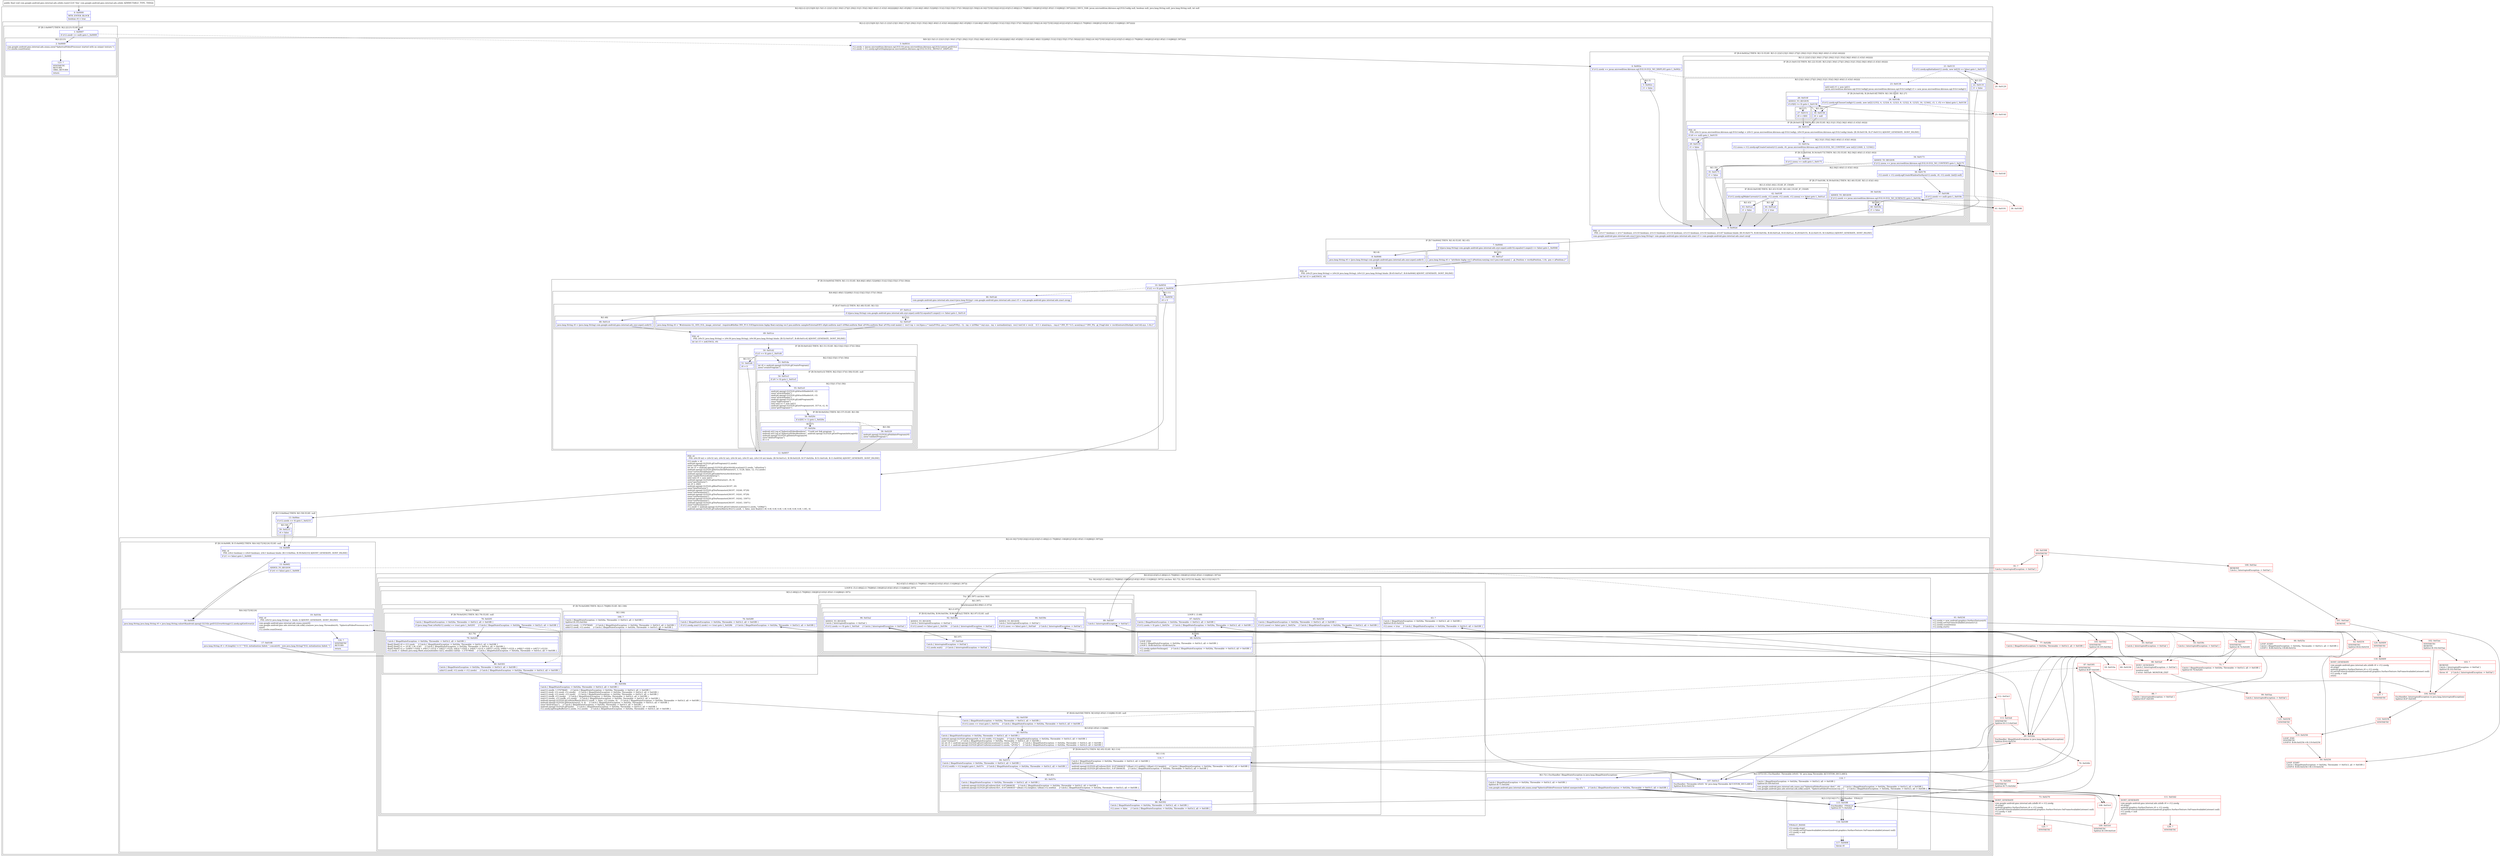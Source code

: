 digraph "CFG forcom.google.android.gms.internal.ads.zzbde.run()V" {
subgraph cluster_Region_1742424933 {
label = "R(2:0|(2:(2:2|123)|(9:3|(1:5)(1:(1:22)(3:23|(1:30)(1:27)|(1:29)(2:31|(1:35)(2:36|(1:40)(1:(1:43)(1:44))))))|6|(1:8)(1:45)|9|(1:11)(4:46|(1:48)(1:52)|49|(1:51)(2:53|(2:55|(1:57)(1:58))))|12|(1:59)|(2:(4:16|17|19|124)|(2:61|(2:63|(5:(1:68)|(2:(1:79)|80)(1:106)|81|(3:83|(1:85)(1:114)|86)|(1:397)))))))) | DECL_VAR: javax.microedition.khronos.egl.EGLConfig null, boolean null, java.lang.String null, java.lang.String null, int null\l";
node [shape=record,color=blue];
Node_0 [shape=record,label="{0\:\ 0x0000|MTH_ENTER_BLOCK\l|boolean r4 = true\l}"];
subgraph cluster_Region_157649186 {
label = "R(2:(2:2|123)|(9:3|(1:5)(1:(1:22)(3:23|(1:30)(1:27)|(1:29)(2:31|(1:35)(2:36|(1:40)(1:(1:43)(1:44))))))|6|(1:8)(1:45)|9|(1:11)(4:46|(1:48)(1:52)|49|(1:51)(2:53|(2:55|(1:57)(1:58))))|12|(1:59)|(2:(4:16|17|19|124)|(2:61|(2:63|(5:(1:68)|(2:(1:79)|80)(1:106)|81|(3:83|(1:85)(1:114)|86)|(1:397)))))))";
node [shape=record,color=blue];
subgraph cluster_IfRegion_108523105 {
label = "IF [B:1:0x0007] THEN: R(2:2|123) ELSE: null";
node [shape=record,color=blue];
Node_1 [shape=record,label="{1\:\ 0x0007|if (r12.zzedr == null) goto L_0x0009\l}"];
subgraph cluster_Region_2059543591 {
label = "R(2:2|123)";
node [shape=record,color=blue];
Node_2 [shape=record,label="{2\:\ 0x0009|com.google.android.gms.internal.ads.zzaxa.zzen(\"SphericalVideoProcessor started with no output texture.\")\lr12.zzedw.countDown()\l}"];
Node_123 [shape=record,label="{123\:\ ?|SYNTHETIC\lRETURN\lORIG_RETURN\l|return\l}"];
}
}
subgraph cluster_Region_741566190 {
label = "R(9:3|(1:5)(1:(1:22)(3:23|(1:30)(1:27)|(1:29)(2:31|(1:35)(2:36|(1:40)(1:(1:43)(1:44))))))|6|(1:8)(1:45)|9|(1:11)(4:46|(1:48)(1:52)|49|(1:51)(2:53|(2:55|(1:57)(1:58))))|12|(1:59)|(2:(4:16|17|19|124)|(2:61|(2:63|(5:(1:68)|(2:(1:79)|80)(1:106)|81|(3:83|(1:85)(1:114)|86)|(1:397))))))";
node [shape=record,color=blue];
Node_3 [shape=record,label="{3\:\ 0x0014|r12.zzedy = (javax.microedition.khronos.egl.EGL10) javax.microedition.khronos.egl.EGLContext.getEGL()\lr12.zzedz = r12.zzedy.eglGetDisplay(javax.microedition.khronos.egl.EGL10.EGL_DEFAULT_DISPLAY)\l}"];
subgraph cluster_IfRegion_2002116972 {
label = "IF [B:4:0x002a] THEN: R(1:5) ELSE: R(1:(1:22)(3:23|(1:30)(1:27)|(1:29)(2:31|(1:35)(2:36|(1:40)(1:(1:43)(1:44))))))";
node [shape=record,color=blue];
Node_4 [shape=record,label="{4\:\ 0x002a|if (r12.zzedz == javax.microedition.khronos.egl.EGL10.EGL_NO_DISPLAY) goto L_0x002c\l}"];
subgraph cluster_Region_1395738942 {
label = "R(1:5)";
node [shape=record,color=blue];
Node_5 [shape=record,label="{5\:\ 0x002c|r1 = false\l}"];
}
subgraph cluster_Region_1390172733 {
label = "R(1:(1:22)(3:23|(1:30)(1:27)|(1:29)(2:31|(1:35)(2:36|(1:40)(1:(1:43)(1:44))))))";
node [shape=record,color=blue];
subgraph cluster_IfRegion_1801560801 {
label = "IF [B:21:0x0133] THEN: R(1:22) ELSE: R(3:23|(1:30)(1:27)|(1:29)(2:31|(1:35)(2:36|(1:40)(1:(1:43)(1:44)))))";
node [shape=record,color=blue];
Node_21 [shape=record,label="{21\:\ 0x0133|if (r12.zzedy.eglInitialize(r12.zzedz, new int[2]) == false) goto L_0x0135\l}"];
subgraph cluster_Region_107030540 {
label = "R(1:22)";
node [shape=record,color=blue];
Node_22 [shape=record,label="{22\:\ 0x0135|r1 = false\l}"];
}
subgraph cluster_Region_1434683359 {
label = "R(3:23|(1:30)(1:27)|(1:29)(2:31|(1:35)(2:36|(1:40)(1:(1:43)(1:44)))))";
node [shape=record,color=blue];
Node_23 [shape=record,label="{23\:\ 0x0138|int[] int[] r5 = new int[1]\ljavax.microedition.khronos.egl.EGLConfig[] javax.microedition.khronos.egl.EGLConfig[] r3 = new javax.microedition.khronos.egl.EGLConfig[1]\l}"];
subgraph cluster_IfRegion_1748921961 {
label = "IF [B:24:0x014b, B:26:0x014f] THEN: R(1:30) ELSE: R(1:27)";
node [shape=record,color=blue];
Node_24 [shape=record,label="{24\:\ 0x014b|if (r12.zzedy.eglChooseConfig(r12.zzedz, new int[]\{12352, 4, 12324, 8, 12323, 8, 12322, 8, 12325, 16, 12344\}, r3, 1, r5) == false) goto L_0x0158\l}"];
Node_26 [shape=record,label="{26\:\ 0x014f|ADDED_TO_REGION\l|if (r5[0] \<= 0) goto L_0x0158\l}"];
subgraph cluster_Region_916196010 {
label = "R(1:30)";
node [shape=record,color=blue];
Node_30 [shape=record,label="{30\:\ 0x0158|r0 = null\l}"];
}
subgraph cluster_Region_2020384099 {
label = "R(1:27)";
node [shape=record,color=blue];
Node_27 [shape=record,label="{27\:\ 0x0151|r0 = r3[0]\l}"];
}
}
subgraph cluster_IfRegion_15290550 {
label = "IF [B:28:0x0153] THEN: R(1:29) ELSE: R(2:31|(1:35)(2:36|(1:40)(1:(1:43)(1:44))))";
node [shape=record,color=blue];
Node_28 [shape=record,label="{28\:\ 0x0153|PHI: r0 \l  PHI: (r0v12 javax.microedition.khronos.egl.EGLConfig) = (r0v11 javax.microedition.khronos.egl.EGLConfig), (r0v19 javax.microedition.khronos.egl.EGLConfig) binds: [B:30:0x0158, B:27:0x0151] A[DONT_GENERATE, DONT_INLINE]\l|if (r0 == null) goto L_0x0155\l}"];
subgraph cluster_Region_387823078 {
label = "R(1:29)";
node [shape=record,color=blue];
Node_29 [shape=record,label="{29\:\ 0x0155|r1 = false\l}"];
}
subgraph cluster_Region_1483706182 {
label = "R(2:31|(1:35)(2:36|(1:40)(1:(1:43)(1:44))))";
node [shape=record,color=blue];
Node_31 [shape=record,label="{31\:\ 0x015a|r12.zzeea = r12.zzedy.eglCreateContext(r12.zzedz, r0, javax.microedition.khronos.egl.EGL10.EGL_NO_CONTEXT, new int[]\{12440, 2, 12344\})\l}"];
subgraph cluster_IfRegion_1750215620 {
label = "IF [B:32:0x016d, B:34:0x0173] THEN: R(1:35) ELSE: R(2:36|(1:40)(1:(1:43)(1:44)))";
node [shape=record,color=blue];
Node_32 [shape=record,label="{32\:\ 0x016d|if (r12.zzeea == null) goto L_0x0175\l}"];
Node_34 [shape=record,label="{34\:\ 0x0173|ADDED_TO_REGION\l|if (r12.zzeea == javax.microedition.khronos.egl.EGL10.EGL_NO_CONTEXT) goto L_0x0175\l}"];
subgraph cluster_Region_2137579225 {
label = "R(1:35)";
node [shape=record,color=blue];
Node_35 [shape=record,label="{35\:\ 0x0175|r1 = false\l}"];
}
subgraph cluster_Region_239266437 {
label = "R(2:36|(1:40)(1:(1:43)(1:44)))";
node [shape=record,color=blue];
Node_36 [shape=record,label="{36\:\ 0x0178|r12.zzeeb = r12.zzedy.eglCreateWindowSurface(r12.zzedz, r0, r12.zzedr, (int[]) null)\l}"];
subgraph cluster_IfRegion_1147434779 {
label = "IF [B:37:0x0186, B:39:0x018c] THEN: R(1:40) ELSE: R(1:(1:43)(1:44))";
node [shape=record,color=blue];
Node_37 [shape=record,label="{37\:\ 0x0186|if (r12.zzeeb == null) goto L_0x018e\l}"];
Node_39 [shape=record,label="{39\:\ 0x018c|ADDED_TO_REGION\l|if (r12.zzeeb == javax.microedition.khronos.egl.EGL10.EGL_NO_SURFACE) goto L_0x018e\l}"];
subgraph cluster_Region_1690217083 {
label = "R(1:40)";
node [shape=record,color=blue];
Node_40 [shape=record,label="{40\:\ 0x018e|r1 = false\l}"];
}
subgraph cluster_Region_1624622446 {
label = "R(1:(1:43)(1:44)) | ELSE_IF_CHAIN\l";
node [shape=record,color=blue];
subgraph cluster_IfRegion_429969083 {
label = "IF [B:42:0x019f] THEN: R(1:43) ELSE: R(1:44) | ELSE_IF_CHAIN\l";
node [shape=record,color=blue];
Node_42 [shape=record,label="{42\:\ 0x019f|if (r12.zzedy.eglMakeCurrent(r12.zzedz, r12.zzeeb, r12.zzeeb, r12.zzeea) == false) goto L_0x01a1\l}"];
subgraph cluster_Region_775563502 {
label = "R(1:43)";
node [shape=record,color=blue];
Node_43 [shape=record,label="{43\:\ 0x01a1|r1 = false\l}"];
}
subgraph cluster_Region_2024121354 {
label = "R(1:44)";
node [shape=record,color=blue];
Node_44 [shape=record,label="{44\:\ 0x01a4|r1 = true\l}"];
}
}
}
}
}
}
}
}
}
}
}
}
Node_6 [shape=record,label="{6\:\ 0x002d|PHI: r1 \l  PHI: (r1v17 boolean) = (r1v7 boolean), (r1v10 boolean), (r1v13 boolean), (r1v14 boolean), (r1v15 boolean), (r1v16 boolean), (r1v47 boolean) binds: [B:35:0x0175, B:40:0x018e, B:44:0x01a4, B:43:0x01a1, B:29:0x0155, B:22:0x0135, B:5:0x002c] A[DONT_GENERATE, DONT_INLINE]\l|com.google.android.gms.internal.ads.zzaci\<java.lang.String\> com.google.android.gms.internal.ads.zzaci r3 = com.google.android.gms.internal.ads.zzact.zzcqf\l}"];
subgraph cluster_IfRegion_1450923019 {
label = "IF [B:7:0x0044] THEN: R(1:8) ELSE: R(1:45)";
node [shape=record,color=blue];
Node_7 [shape=record,label="{7\:\ 0x0044|if (((java.lang.String) com.google.android.gms.internal.ads.zzyr.zzpe().zzd(r3)).equals(r3.zzqm()) == false) goto L_0x0046\l}"];
subgraph cluster_Region_1507141504 {
label = "R(1:8)";
node [shape=record,color=blue];
Node_8 [shape=record,label="{8\:\ 0x0046|java.lang.String r0 = (java.lang.String) com.google.android.gms.internal.ads.zzyr.zzpe().zzd(r3)\l}"];
}
subgraph cluster_Region_7662909 {
label = "R(1:45)";
node [shape=record,color=blue];
Node_45 [shape=record,label="{45\:\ 0x01a7|java.lang.String r0 = \"attribute highp vec3 aPosition;varying vec3 pos;void main() \{  gl_Position = vec4(aPosition, 1.0);  pos = aPosition;\}\"\l}"];
}
}
Node_9 [shape=record,label="{9\:\ 0x0050|PHI: r0 \l  PHI: (r0v25 java.lang.String) = (r0v24 java.lang.String), (r0v121 java.lang.String) binds: [B:45:0x01a7, B:8:0x0046] A[DONT_GENERATE, DONT_INLINE]\l|int int r2 = zzd(35633, r0)\l}"];
subgraph cluster_IfRegion_935849931 {
label = "IF [B:10:0x0054] THEN: R(1:11) ELSE: R(4:46|(1:48)(1:52)|49|(1:51)(2:53|(2:55|(1:57)(1:58))))";
node [shape=record,color=blue];
Node_10 [shape=record,label="{10\:\ 0x0054|if (r2 == 0) goto L_0x0056\l}"];
subgraph cluster_Region_1215823626 {
label = "R(1:11)";
node [shape=record,color=blue];
Node_11 [shape=record,label="{11\:\ 0x0056|r0 = 0\l}"];
}
subgraph cluster_Region_1258944497 {
label = "R(4:46|(1:48)(1:52)|49|(1:51)(2:53|(2:55|(1:57)(1:58))))";
node [shape=record,color=blue];
Node_46 [shape=record,label="{46\:\ 0x01ab|com.google.android.gms.internal.ads.zzaci\<java.lang.String\> com.google.android.gms.internal.ads.zzaci r5 = com.google.android.gms.internal.ads.zzact.zzcqg\l}"];
subgraph cluster_IfRegion_1815344808 {
label = "IF [B:47:0x01c2] THEN: R(1:48) ELSE: R(1:52)";
node [shape=record,color=blue];
Node_47 [shape=record,label="{47\:\ 0x01c2|if (((java.lang.String) com.google.android.gms.internal.ads.zzyr.zzpe().zzd(r5)).equals(r5.zzqm()) == false) goto L_0x01c4\l}"];
subgraph cluster_Region_1686299986 {
label = "R(1:48)";
node [shape=record,color=blue];
Node_48 [shape=record,label="{48\:\ 0x01c4|java.lang.String r0 = (java.lang.String) com.google.android.gms.internal.ads.zzyr.zzpe().zzd(r5)\l}"];
}
subgraph cluster_Region_1591314024 {
label = "R(1:52)";
node [shape=record,color=blue];
Node_52 [shape=record,label="{52\:\ 0x01d7|java.lang.String r0 = \"#extension GL_OES_EGL_image_external : requiren#define INV_PI 0.3183nprecision highp float;varying vec3 pos;uniform samplerExternalOES uSplr;uniform mat3 uVMat;uniform float uFOVx;uniform float uFOVy;void main() \{  vec3 ray = vec3(pos.x * tan(uFOVx), pos.y * tan(uFOVy), \-1);  ray = (uVMat * ray).xyz;  ray = normalize(ray);  vec2 texCrd = vec2(    0.5 + atan(ray.x, \- ray.z) * INV_PI * 0.5, acos(ray.y) * INV_PI);  gl_FragColor = vec4(texture2D(uSplr, texCrd).xyz, 1.0);\}\"\l}"];
}
}
Node_49 [shape=record,label="{49\:\ 0x01ce|PHI: r0 \l  PHI: (r0v31 java.lang.String) = (r0v30 java.lang.String), (r0v38 java.lang.String) binds: [B:52:0x01d7, B:48:0x01c4] A[DONT_GENERATE, DONT_INLINE]\l|int int r3 = zzd(35632, r0)\l}"];
subgraph cluster_IfRegion_1525367869 {
label = "IF [B:50:0x01d2] THEN: R(1:51) ELSE: R(2:53|(2:55|(1:57)(1:58)))";
node [shape=record,color=blue];
Node_50 [shape=record,label="{50\:\ 0x01d2|if (r3 == 0) goto L_0x01d4\l}"];
subgraph cluster_Region_1211990172 {
label = "R(1:51)";
node [shape=record,color=blue];
Node_51 [shape=record,label="{51\:\ 0x01d4|r0 = 0\l}"];
}
subgraph cluster_Region_689860478 {
label = "R(2:53|(2:55|(1:57)(1:58)))";
node [shape=record,color=blue];
Node_53 [shape=record,label="{53\:\ 0x01da|int r0 = android.opengl.GLES20.glCreateProgram()\lzzes(\"createProgram\")\l}"];
subgraph cluster_IfRegion_3086792 {
label = "IF [B:54:0x01e3] THEN: R(2:55|(1:57)(1:58)) ELSE: null";
node [shape=record,color=blue];
Node_54 [shape=record,label="{54\:\ 0x01e3|if (r0 != 0) goto L_0x01e5\l}"];
subgraph cluster_Region_990920244 {
label = "R(2:55|(1:57)(1:58))";
node [shape=record,color=blue];
Node_55 [shape=record,label="{55\:\ 0x01e5|android.opengl.GLES20.glAttachShader(r0, r2)\lzzes(\"attachShader\")\landroid.opengl.GLES20.glAttachShader(r0, r3)\lzzes(\"attachShader\")\landroid.opengl.GLES20.glLinkProgram(r0)\lzzes(\"linkProgram\")\lint[] int[] r2 = new int[1]\landroid.opengl.GLES20.glGetProgramiv(r0, 35714, r2, 0)\lzzes(\"getProgramiv\")\l}"];
subgraph cluster_IfRegion_306711781 {
label = "IF [B:56:0x020c] THEN: R(1:57) ELSE: R(1:58)";
node [shape=record,color=blue];
Node_56 [shape=record,label="{56\:\ 0x020c|if (r2[0] != 1) goto L_0x020e\l}"];
subgraph cluster_Region_1514514298 {
label = "R(1:57)";
node [shape=record,color=blue];
Node_57 [shape=record,label="{57\:\ 0x020e|android.util.Log.e(\"SphericalVideoRenderer\", \"Could not link program: \")\landroid.util.Log.e(\"SphericalVideoRenderer\", android.opengl.GLES20.glGetProgramInfoLog(r0))\landroid.opengl.GLES20.glDeleteProgram(r0)\lzzes(\"deleteProgram\")\lr0 = 0\l}"];
}
subgraph cluster_Region_1729395321 {
label = "R(1:58)";
node [shape=record,color=blue];
Node_58 [shape=record,label="{58\:\ 0x0229|android.opengl.GLES20.glValidateProgram(r0)\lzzes(\"validateProgram\")\l}"];
}
}
}
}
}
}
}
}
Node_12 [shape=record,label="{12\:\ 0x0057|PHI: r0 \l  PHI: (r0v39 int) = (r0v32 int), (r0v32 int), (r0v34 int), (r0v35 int), (r0v118 int) binds: [B:54:0x01e3, B:58:0x0229, B:57:0x020e, B:51:0x01d4, B:11:0x0056] A[DONT_GENERATE, DONT_INLINE]\l|r12.zzeds = r0\landroid.opengl.GLES20.glUseProgram(r12.zzeds)\lzzes(\"useProgram\")\lint int r5 = android.opengl.GLES20.glGetAttribLocation(r12.zzeds, \"aPosition\")\landroid.opengl.GLES20.glVertexAttribPointer(r5, 3, 5126, false, 12, r12.zzedv)\lzzes(\"vertexAttribPointer\")\landroid.opengl.GLES20.glEnableVertexAttribArray(r5)\lzzes(\"enableVertexAttribArray\")\lint[] int[] r0 = new int[1]\landroid.opengl.GLES20.glGenTextures(1, r0, 0)\lzzes(\"genTextures\")\lint r0 = r0[0]\landroid.opengl.GLES20.glBindTexture(36197, r0)\lzzes(\"bindTextures\")\landroid.opengl.GLES20.glTexParameteri(36197, 10240, 9729)\lzzes(\"texParameteri\")\landroid.opengl.GLES20.glTexParameteri(36197, 10241, 9729)\lzzes(\"texParameteri\")\landroid.opengl.GLES20.glTexParameteri(36197, 10242, 33071)\lzzes(\"texParameteri\")\landroid.opengl.GLES20.glTexParameteri(36197, 10243, 33071)\lzzes(\"texParameteri\")\lr12.zzedt = android.opengl.GLES20.glGetUniformLocation(r12.zzeds, \"uVMat\")\landroid.opengl.GLES20.glUniformMatrix3fv(r12.zzedt, 1, false, new float[]\{1.0f, 0.0f, 0.0f, 0.0f, 1.0f, 0.0f, 0.0f, 0.0f, 1.0f\}, 0)\l}"];
subgraph cluster_IfRegion_690240832 {
label = "IF [B:13:0x00ee] THEN: R(1:59) ELSE: null";
node [shape=record,color=blue];
Node_13 [shape=record,label="{13\:\ 0x00ee|if (r12.zzeds == 0) goto L_0x0233\l}"];
subgraph cluster_Region_224638001 {
label = "R(1:59)";
node [shape=record,color=blue];
Node_59 [shape=record,label="{59\:\ 0x0233|r4 = false\l}"];
}
}
subgraph cluster_Region_921627593 {
label = "R(2:(4:16|17|19|124)|(2:61|(2:63|(5:(1:68)|(2:(1:79)|80)(1:106)|81|(3:83|(1:85)(1:114)|86)|(1:397)))))";
node [shape=record,color=blue];
subgraph cluster_IfRegion_59352818 {
label = "IF [B:14:0x00f0, B:15:0x00f2] THEN: R(4:16|17|19|124) ELSE: null";
node [shape=record,color=blue];
Node_14 [shape=record,label="{14\:\ 0x00f0|PHI: r4 \l  PHI: (r4v2 boolean) = (r4v0 boolean), (r4v1 boolean) binds: [B:13:0x00ee, B:59:0x0233] A[DONT_GENERATE, DONT_INLINE]\l|if (r1 == false) goto L_0x00f4\l}"];
Node_15 [shape=record,label="{15\:\ 0x00f2|ADDED_TO_REGION\l|if (r4 == false) goto L_0x00f4\l}"];
subgraph cluster_Region_1096569589 {
label = "R(4:16|17|19|124)";
node [shape=record,color=blue];
Node_16 [shape=record,label="{16\:\ 0x00f4|java.lang.String java.lang.String r0 = java.lang.String.valueOf(android.opengl.GLUtils.getEGLErrorString(r12.zzedy.eglGetError()))\l}"];
Node_17 [shape=record,label="{17\:\ 0x0108|java.lang.String r0 = r0.length() != 0 ? \"EGL initialization failed: \".concat(r0) : new java.lang.String(\"EGL initialization failed: \")\l}"];
Node_19 [shape=record,label="{19\:\ 0x010e|PHI: r0 \l  PHI: (r0v52 java.lang.String) =  binds: [] A[DONT_GENERATE, DONT_INLINE]\l|com.google.android.gms.internal.ads.zzaxa.zzen(r0)\lcom.google.android.gms.ads.internal.zzk.zzlk().zza(new java.lang.Throwable(r0), \"SphericalVideoProcessor.run.1\")\lzzxz()\lr12.zzedw.countDown()\l}"];
Node_124 [shape=record,label="{124\:\ ?|SYNTHETIC\lRETURN\l|return\l}"];
}
}
subgraph cluster_Region_1698760609 {
label = "R(2:61|(2:63|(5:(1:68)|(2:(1:79)|80)(1:106)|81|(3:83|(1:85)(1:114)|86)|(1:397))))";
node [shape=record,color=blue];
Node_61 [shape=record,label="{61\:\ 0x023d|r12.zzedq = new android.graphics.SurfaceTexture(r0)\lr12.zzedq.setOnFrameAvailableListener(r12)\lr12.zzedw.countDown()\lr12.zzedg.start()\l}"];
subgraph cluster_TryCatchRegion_1324828037 {
label = "Try: R(2:63|(5:(1:68)|(2:(1:79)|80)(1:106)|81|(3:83|(1:85)(1:114)|86)|(1:397))) catches: R(1:72), R(2:107|110) finally: R(3:115|116|117)";
node [shape=record,color=blue];
subgraph cluster_Region_183777680 {
label = "R(2:63|(5:(1:68)|(2:(1:79)|80)(1:106)|81|(3:83|(1:85)(1:114)|86)|(1:397)))";
node [shape=record,color=blue];
Node_63 [shape=record,label="{63\:\ ?|Catch:\{ IllegalStateException \-\> 0x026a, Throwable \-\> 0x03c3, all \-\> 0x03f8 \}\lSplitter:B:62:0x0254\l|r12.zzeec = true     \/\/ Catch:\{ IllegalStateException \-\> 0x026a, Throwable \-\> 0x03c3, all \-\> 0x03f8 \}\l}"];
subgraph cluster_LoopRegion_45276083 {
label = "LOOP:0: (5:(1:68)|(2:(1:79)|80)(1:106)|81|(3:83|(1:85)(1:114)|86)|(1:397))";
node [shape=record,color=blue];
Node_65 [shape=record,label="{65\:\ 0x0258|Catch:\{ IllegalStateException \-\> 0x026a, Throwable \-\> 0x03c3, all \-\> 0x03f8 \}\l|if (r12.zzeed == false) goto L_0x025a     \/\/ Catch:\{ IllegalStateException \-\> 0x026a, Throwable \-\> 0x03c3, all \-\> 0x03f8 \}\l}"];
subgraph cluster_Region_1136904335 {
label = "R(5:(1:68)|(2:(1:79)|80)(1:106)|81|(3:83|(1:85)(1:114)|86)|(1:397))";
node [shape=record,color=blue];
subgraph cluster_LoopRegion_938239519 {
label = "LOOP:1: (1:68)";
node [shape=record,color=blue];
Node_67 [shape=record,label="{67\:\ 0x025c|Catch:\{ IllegalStateException \-\> 0x026a, Throwable \-\> 0x03c3, all \-\> 0x03f8 \}\l|if (r12.zzedu \> 0) goto L_0x025e     \/\/ Catch:\{ IllegalStateException \-\> 0x026a, Throwable \-\> 0x03c3, all \-\> 0x03f8 \}\l}"];
subgraph cluster_Region_486531531 {
label = "R(1:68)";
node [shape=record,color=blue];
Node_68 [shape=record,label="{68\:\ 0x025e|LOOP_END\lCatch:\{ IllegalStateException \-\> 0x026a, Throwable \-\> 0x03c3, all \-\> 0x03f8 \}\lLOOP:1: B:66:0x025a\-\>B:68:0x025e\l|r12.zzedq.updateTexImage()     \/\/ Catch:\{ IllegalStateException \-\> 0x026a, Throwable \-\> 0x03c3, all \-\> 0x03f8 \}\lr12.zzedu\-\-\l}"];
}
}
subgraph cluster_IfRegion_134532772 {
label = "IF [B:76:0x0289] THEN: R(2:(1:79)|80) ELSE: R(1:106)";
node [shape=record,color=blue];
Node_76 [shape=record,label="{76\:\ 0x0289|Catch:\{ IllegalStateException \-\> 0x026a, Throwable \-\> 0x03c3, all \-\> 0x03f8 \}\l|if (r12.zzedg.zza(r12.zzedc) == true) goto L_0x028b     \/\/ Catch:\{ IllegalStateException \-\> 0x026a, Throwable \-\> 0x03c3, all \-\> 0x03f8 \}\l}"];
subgraph cluster_Region_1432283291 {
label = "R(2:(1:79)|80)";
node [shape=record,color=blue];
subgraph cluster_IfRegion_30843057 {
label = "IF [B:78:0x0291] THEN: R(1:79) ELSE: null";
node [shape=record,color=blue];
Node_78 [shape=record,label="{78\:\ 0x0291|Catch:\{ IllegalStateException \-\> 0x026a, Throwable \-\> 0x03c3, all \-\> 0x03f8 \}\l|if (java.lang.Float.isNaN(r12.zzedn) == true) goto L_0x0293     \/\/ Catch:\{ IllegalStateException \-\> 0x026a, Throwable \-\> 0x03c3, all \-\> 0x03f8 \}\l}"];
subgraph cluster_Region_706750589 {
label = "R(1:79)";
node [shape=record,color=blue];
Node_79 [shape=record,label="{79\:\ 0x0293|Catch:\{ IllegalStateException \-\> 0x026a, Throwable \-\> 0x03c3, all \-\> 0x03f8 \}\l|float[] float[] r0 = r12.zzedc     \/\/ Catch:\{ IllegalStateException \-\> 0x026a, Throwable \-\> 0x03c3, all \-\> 0x03f8 \}\lfloat[] float[] r1 = \{0.0f, 1.0f, 0.0f\}     \/\/ Catch:\{ IllegalStateException \-\> 0x026a, Throwable \-\> 0x03c3, all \-\> 0x03f8 \}\lfloat[] float[] r2 = \{(r0[0] * r1[0]) + (r0[1] * r1[1]) + (r0[2] * r1[2]), (r0[3] * r1[0]) + (r0[4] * r1[1]) + (r0[5] * r1[2]), (r0[8] * r1[2]) + (r0[6] * r1[0]) + (r0[7] * r1[1])\}\lr12.zzedn = \-(((float) java.lang.Math.atan2((double) r2[1], (double) r2[0])) \- 1.5707964f)     \/\/ Catch:\{ IllegalStateException \-\> 0x026a, Throwable \-\> 0x03c3, all \-\> 0x03f8 \}\l}"];
}
}
Node_80 [shape=record,label="{80\:\ 0x0301|Catch:\{ IllegalStateException \-\> 0x026a, Throwable \-\> 0x03c3, all \-\> 0x03f8 \}\l|zzb(r12.zzedl, r12.zzedn + r12.zzedo)     \/\/ Catch:\{ IllegalStateException \-\> 0x026a, Throwable \-\> 0x03c3, all \-\> 0x03f8 \}\l}"];
}
subgraph cluster_Region_1657071865 {
label = "R(1:106)";
node [shape=record,color=blue];
Node_106 [shape=record,label="{106\:\ ?|Catch:\{ IllegalStateException \-\> 0x026a, Throwable \-\> 0x03c3, all \-\> 0x03f8 \}\lSplitter:B:105:0x03b2\l|zza(r12.zzedc, \-1.5707964f)     \/\/ Catch:\{ IllegalStateException \-\> 0x026a, Throwable \-\> 0x03c3, all \-\> 0x03f8 \}\lzzb(r12.zzedl, r12.zzedo)     \/\/ Catch:\{ IllegalStateException \-\> 0x026a, Throwable \-\> 0x03c3, all \-\> 0x03f8 \}\l}"];
}
}
Node_81 [shape=record,label="{81\:\ 0x030b|Catch:\{ IllegalStateException \-\> 0x026a, Throwable \-\> 0x03c3, all \-\> 0x03f8 \}\l|zza(r12.zzedh, 1.5707964f)     \/\/ Catch:\{ IllegalStateException \-\> 0x026a, Throwable \-\> 0x03c3, all \-\> 0x03f8 \}\lzza(r12.zzedi, r12.zzedl, r12.zzedh)     \/\/ Catch:\{ IllegalStateException \-\> 0x026a, Throwable \-\> 0x03c3, all \-\> 0x03f8 \}\lzza(r12.zzedj, r12.zzedc, r12.zzedi)     \/\/ Catch:\{ IllegalStateException \-\> 0x026a, Throwable \-\> 0x03c3, all \-\> 0x03f8 \}\lzza(r12.zzedk, r12.zzedp)     \/\/ Catch:\{ IllegalStateException \-\> 0x026a, Throwable \-\> 0x03c3, all \-\> 0x03f8 \}\lzza(r12.zzedm, r12.zzedk, r12.zzedj)     \/\/ Catch:\{ IllegalStateException \-\> 0x026a, Throwable \-\> 0x03c3, all \-\> 0x03f8 \}\landroid.opengl.GLES20.glUniformMatrix3fv(r12.zzedt, 1, false, r12.zzedm, 0)     \/\/ Catch:\{ IllegalStateException \-\> 0x026a, Throwable \-\> 0x03c3, all \-\> 0x03f8 \}\landroid.opengl.GLES20.glDrawArrays(5, 0, 4)     \/\/ Catch:\{ IllegalStateException \-\> 0x026a, Throwable \-\> 0x03c3, all \-\> 0x03f8 \}\lzzes(\"drawArrays\")     \/\/ Catch:\{ IllegalStateException \-\> 0x026a, Throwable \-\> 0x03c3, all \-\> 0x03f8 \}\landroid.opengl.GLES20.glFinish()     \/\/ Catch:\{ IllegalStateException \-\> 0x026a, Throwable \-\> 0x03c3, all \-\> 0x03f8 \}\lr12.zzedy.eglSwapBuffers(r12.zzedz, r12.zzeeb)     \/\/ Catch:\{ IllegalStateException \-\> 0x026a, Throwable \-\> 0x03c3, all \-\> 0x03f8 \}\l}"];
subgraph cluster_IfRegion_1276865515 {
label = "IF [B:82:0x0358] THEN: R(3:83|(1:85)(1:114)|86) ELSE: null";
node [shape=record,color=blue];
Node_82 [shape=record,label="{82\:\ 0x0358|Catch:\{ IllegalStateException \-\> 0x026a, Throwable \-\> 0x03c3, all \-\> 0x03f8 \}\l|if (r12.zzeec == true) goto L_0x035a     \/\/ Catch:\{ IllegalStateException \-\> 0x026a, Throwable \-\> 0x03c3, all \-\> 0x03f8 \}\l}"];
subgraph cluster_Region_908360315 {
label = "R(3:83|(1:85)(1:114)|86)";
node [shape=record,color=blue];
Node_83 [shape=record,label="{83\:\ 0x035a|Catch:\{ IllegalStateException \-\> 0x026a, Throwable \-\> 0x03c3, all \-\> 0x03f8 \}\l|android.opengl.GLES20.glViewport(0, 0, r12.width, r12.height)     \/\/ Catch:\{ IllegalStateException \-\> 0x026a, Throwable \-\> 0x03c3, all \-\> 0x03f8 \}\lzzes(\"viewport\")     \/\/ Catch:\{ IllegalStateException \-\> 0x026a, Throwable \-\> 0x03c3, all \-\> 0x03f8 \}\lint int r0 = android.opengl.GLES20.glGetUniformLocation(r12.zzeds, \"uFOVx\")     \/\/ Catch:\{ IllegalStateException \-\> 0x026a, Throwable \-\> 0x03c3, all \-\> 0x03f8 \}\lint int r1 = android.opengl.GLES20.glGetUniformLocation(r12.zzeds, \"uFOVy\")     \/\/ Catch:\{ IllegalStateException \-\> 0x026a, Throwable \-\> 0x03c3, all \-\> 0x03f8 \}\l}"];
subgraph cluster_IfRegion_1856194755 {
label = "IF [B:84:0x037c] THEN: R(1:85) ELSE: R(1:114)";
node [shape=record,color=blue];
Node_84 [shape=record,label="{84\:\ 0x037c|Catch:\{ IllegalStateException \-\> 0x026a, Throwable \-\> 0x03c3, all \-\> 0x03f8 \}\l|if (r12.width \> r12.height) goto L_0x037e     \/\/ Catch:\{ IllegalStateException \-\> 0x026a, Throwable \-\> 0x03c3, all \-\> 0x03f8 \}\l}"];
subgraph cluster_Region_1683580798 {
label = "R(1:85)";
node [shape=record,color=blue];
Node_85 [shape=record,label="{85\:\ 0x037e|Catch:\{ IllegalStateException \-\> 0x026a, Throwable \-\> 0x03c3, all \-\> 0x03f8 \}\l|android.opengl.GLES20.glUniform1f(r0, 0.87266463f)     \/\/ Catch:\{ IllegalStateException \-\> 0x026a, Throwable \-\> 0x03c3, all \-\> 0x03f8 \}\landroid.opengl.GLES20.glUniform1f(r1, (0.87266463f * ((float) r12.height)) \/ ((float) r12.width))     \/\/ Catch:\{ IllegalStateException \-\> 0x026a, Throwable \-\> 0x03c3, all \-\> 0x03f8 \}\l}"];
}
subgraph cluster_Region_155715675 {
label = "R(1:114)";
node [shape=record,color=blue];
Node_114 [shape=record,label="{114\:\ ?|Catch:\{ IllegalStateException \-\> 0x026a, Throwable \-\> 0x03c3, all \-\> 0x03f8 \}\lSplitter:B:113:0x03e6\l|android.opengl.GLES20.glUniform1f(r0, (0.87266463f * ((float) r12.width)) \/ ((float) r12.height))     \/\/ Catch:\{ IllegalStateException \-\> 0x026a, Throwable \-\> 0x03c3, all \-\> 0x03f8 \}\landroid.opengl.GLES20.glUniform1f(r1, 0.87266463f)     \/\/ Catch:\{ IllegalStateException \-\> 0x026a, Throwable \-\> 0x03c3, all \-\> 0x03f8 \}\l}"];
}
}
Node_86 [shape=record,label="{86\:\ 0x0392|Catch:\{ IllegalStateException \-\> 0x026a, Throwable \-\> 0x03c3, all \-\> 0x03f8 \}\l|r12.zzeec = false     \/\/ Catch:\{ IllegalStateException \-\> 0x026a, Throwable \-\> 0x03c3, all \-\> 0x03f8 \}\l}"];
}
}
subgraph cluster_TryCatchRegion_1522839182 {
label = "Try: R(1:397) catches: R(0)";
node [shape=record,color=blue];
subgraph cluster_Region_528614927 {
label = "R(1:397)";
node [shape=record,color=blue];
subgraph cluster_SynchronizedRegion_139551271 {
label = "Synchronized:R(2:89|(1:(1:97)))";
node [shape=record,color=blue];
Node_89 [shape=record,label="{89\:\ 0x0397|Catch:\{ InterruptedException \-\> 0x03af \}\l}"];
subgraph cluster_Region_2084624062 {
label = "R(1:(1:97))";
node [shape=record,color=blue];
subgraph cluster_IfRegion_59746150 {
label = "IF [B:92:0x039a, B:94:0x039e, B:96:0x03a2] THEN: R(1:97) ELSE: null";
node [shape=record,color=blue];
Node_92 [shape=record,label="{92\:\ 0x039a|ADDED_TO_REGION\lCatch:\{ InterruptedException \-\> 0x03af \}\l|if (r12.zzeed == false) goto L_0x039c     \/\/ Catch:\{ InterruptedException \-\> 0x03af \}\l}"];
Node_94 [shape=record,label="{94\:\ 0x039e|ADDED_TO_REGION\lCatch:\{ InterruptedException \-\> 0x03af \}\l|if (r12.zzeec == false) goto L_0x03a0     \/\/ Catch:\{ InterruptedException \-\> 0x03af \}\l}"];
Node_96 [shape=record,label="{96\:\ 0x03a2|ADDED_TO_REGION\lCatch:\{ InterruptedException \-\> 0x03af \}\l|if (r12.zzedu == 0) goto L_0x03a4     \/\/ Catch:\{ InterruptedException \-\> 0x03af \}\l}"];
subgraph cluster_Region_213023590 {
label = "R(1:97)";
node [shape=record,color=blue];
Node_97 [shape=record,label="{97\:\ 0x03a4|Catch:\{ InterruptedException \-\> 0x03af \}\l|r12.zzedx.wait()     \/\/ Catch:\{ InterruptedException \-\> 0x03af \}\l}"];
}
}
}
}
}
subgraph cluster_Region_259088525 {
label = "R(0) | ExcHandler: InterruptedException (e java.lang.InterruptedException)\l";
node [shape=record,color=blue];
}
}
}
}
}
subgraph cluster_Region_1971233531 {
label = "R(1:72) | ExcHandler: IllegalStateException (e java.lang.IllegalStateException)\l";
node [shape=record,color=blue];
Node_72 [shape=record,label="{72\:\ ?|Catch:\{ IllegalStateException \-\> 0x026a, Throwable \-\> 0x03c3, all \-\> 0x03f8 \}\lSplitter:B:71:0x026d\l|com.google.android.gms.internal.ads.zzaxa.zzep(\"SphericalVideoProcessor halted unexpectedly.\")     \/\/ Catch:\{ IllegalStateException \-\> 0x026a, Throwable \-\> 0x03c3, all \-\> 0x03f8 \}\l}"];
}
subgraph cluster_Region_187994021 {
label = "R(2:107|110) | ExcHandler: Throwable (r0v61 'th' java.lang.Throwable A[CUSTOM_DECLARE])\l";
node [shape=record,color=blue];
Node_107 [shape=record,label="{107\:\ 0x03c3|ExcHandler: Throwable (r0v61 'th' java.lang.Throwable A[CUSTOM_DECLARE])\lSplitter:B:62:0x0254\l}"];
Node_110 [shape=record,label="{110\:\ ?|Catch:\{ IllegalStateException \-\> 0x026a, Throwable \-\> 0x03c3, all \-\> 0x03f8 \}\lSplitter:B:109:0x03c6\l|com.google.android.gms.internal.ads.zzaxa.zzc(\"SphericalVideoProcessor died.\", r0)     \/\/ Catch:\{ IllegalStateException \-\> 0x026a, Throwable \-\> 0x03c3, all \-\> 0x03f8 \}\lcom.google.android.gms.ads.internal.zzk.zzlk().zza(r0, \"SphericalVideoProcessor.run.2\")     \/\/ Catch:\{ IllegalStateException \-\> 0x026a, Throwable \-\> 0x03c3, all \-\> 0x03f8 \}\l}"];
}
subgraph cluster_Region_348306670 {
label = "R(3:115|116|117) | ExcHandler:  FINALLY\l";
node [shape=record,color=blue];
Node_115 [shape=record,label="{115\:\ 0x03f8|ExcHandler:  FINALLY\lSplitter:B:71:0x026d\l}"];
Node_116 [shape=record,label="{116\:\ 0x03f9|FINALLY_INSNS\l|r12.zzedg.stop()\lr12.zzedq.setOnFrameAvailableListener((android.graphics.SurfaceTexture.OnFrameAvailableListener) null)\lr12.zzedq = null\lzzxz()\l}"];
Node_117 [shape=record,label="{117\:\ 0x0408|throw r0\l}"];
}
}
}
}
}
}
}
subgraph cluster_Region_1971233531 {
label = "R(1:72) | ExcHandler: IllegalStateException (e java.lang.IllegalStateException)\l";
node [shape=record,color=blue];
Node_72 [shape=record,label="{72\:\ ?|Catch:\{ IllegalStateException \-\> 0x026a, Throwable \-\> 0x03c3, all \-\> 0x03f8 \}\lSplitter:B:71:0x026d\l|com.google.android.gms.internal.ads.zzaxa.zzep(\"SphericalVideoProcessor halted unexpectedly.\")     \/\/ Catch:\{ IllegalStateException \-\> 0x026a, Throwable \-\> 0x03c3, all \-\> 0x03f8 \}\l}"];
}
subgraph cluster_Region_187994021 {
label = "R(2:107|110) | ExcHandler: Throwable (r0v61 'th' java.lang.Throwable A[CUSTOM_DECLARE])\l";
node [shape=record,color=blue];
Node_107 [shape=record,label="{107\:\ 0x03c3|ExcHandler: Throwable (r0v61 'th' java.lang.Throwable A[CUSTOM_DECLARE])\lSplitter:B:62:0x0254\l}"];
Node_110 [shape=record,label="{110\:\ ?|Catch:\{ IllegalStateException \-\> 0x026a, Throwable \-\> 0x03c3, all \-\> 0x03f8 \}\lSplitter:B:109:0x03c6\l|com.google.android.gms.internal.ads.zzaxa.zzc(\"SphericalVideoProcessor died.\", r0)     \/\/ Catch:\{ IllegalStateException \-\> 0x026a, Throwable \-\> 0x03c3, all \-\> 0x03f8 \}\lcom.google.android.gms.ads.internal.zzk.zzlk().zza(r0, \"SphericalVideoProcessor.run.2\")     \/\/ Catch:\{ IllegalStateException \-\> 0x026a, Throwable \-\> 0x03c3, all \-\> 0x03f8 \}\l}"];
}
subgraph cluster_Region_348306670 {
label = "R(3:115|116|117) | ExcHandler:  FINALLY\l";
node [shape=record,color=blue];
Node_115 [shape=record,label="{115\:\ 0x03f8|ExcHandler:  FINALLY\lSplitter:B:71:0x026d\l}"];
Node_116 [shape=record,label="{116\:\ 0x03f9|FINALLY_INSNS\l|r12.zzedg.stop()\lr12.zzedq.setOnFrameAvailableListener((android.graphics.SurfaceTexture.OnFrameAvailableListener) null)\lr12.zzedq = null\lzzxz()\l}"];
Node_117 [shape=record,label="{117\:\ 0x0408|throw r0\l}"];
}
subgraph cluster_Region_259088525 {
label = "R(0) | ExcHandler: InterruptedException (e java.lang.InterruptedException)\l";
node [shape=record,color=blue];
}
Node_18 [shape=record,color=red,label="{18\:\ 0x010a}"];
Node_20 [shape=record,color=red,label="{20\:\ 0x0129}"];
Node_25 [shape=record,color=red,label="{25\:\ 0x014d}"];
Node_33 [shape=record,color=red,label="{33\:\ 0x016f}"];
Node_38 [shape=record,color=red,label="{38\:\ 0x0188}"];
Node_41 [shape=record,color=red,label="{41\:\ 0x0191}"];
Node_60 [shape=record,color=red,label="{60\:\ 0x0236}"];
Node_62 [shape=record,color=red,label="{62\:\ 0x0254|SYNTHETIC\lSplitter:B:62:0x0254\l}"];
Node_64 [shape=record,color=red,label="{64\:\ 0x0256|LOOP_START\lCatch:\{ IllegalStateException \-\> 0x026a, Throwable \-\> 0x03c3, all \-\> 0x03f8 \}\lLOOP:0: B:64:0x0256\-\>B:119:0x0256\l}"];
Node_66 [shape=record,color=red,label="{66\:\ 0x025a|LOOP_START\lCatch:\{ IllegalStateException \-\> 0x026a, Throwable \-\> 0x03c3, all \-\> 0x03f8 \}\lLOOP:1: B:66:0x025a\-\>B:68:0x025e\l}"];
Node_69 [shape=record,color=red,label="{69\:\ 0x026a|ExcHandler: IllegalStateException (e java.lang.IllegalStateException)\lSplitter:B:62:0x0254\l}"];
Node_70 [shape=record,color=red,label="{70\:\ 0x026b}"];
Node_71 [shape=record,color=red,label="{71\:\ 0x026d|SYNTHETIC\lSplitter:B:71:0x026d\l}"];
Node_73 [shape=record,color=red,label="{73\:\ 0x0270|DONT_GENERATE\l|com.google.android.gms.internal.ads.zzbdb r0 = r12.zzedg\lr0.stop()\landroid.graphics.SurfaceTexture r0 = r12.zzedq\lr0.setOnFrameAvailableListener((android.graphics.SurfaceTexture.OnFrameAvailableListener) null)\lr12.zzedq = null\lzzxz()\l}"];
Node_74 [shape=record,color=red,label="{74\:\ 0x0281|SYNTHETIC\lSplitter:B:74:0x0281\l}"];
Node_75 [shape=record,color=red,label="{75\:\ ?|Catch:\{ IllegalStateException \-\> 0x026a, Throwable \-\> 0x03c3, all \-\> 0x03f8 \}\lSplitter:B:74:0x0281\l}"];
Node_77 [shape=record,color=red,label="{77\:\ 0x028b|Catch:\{ IllegalStateException \-\> 0x026a, Throwable \-\> 0x03c3, all \-\> 0x03f8 \}\l}"];
Node_87 [shape=record,color=red,label="{87\:\ 0x0395|SYNTHETIC\lSplitter:B:87:0x0395\l}"];
Node_88 [shape=record,color=red,label="{88\:\ ?|Catch:\{ InterruptedException \-\> 0x03af \}\lSplitter:B:87:0x0395\l}"];
Node_90 [shape=record,color=red,label="{90\:\ 0x0398|SYNTHETIC\l}"];
Node_91 [shape=record,color=red,label="{91\:\ ?|Catch:\{ InterruptedException \-\> 0x03af \}\l}"];
Node_93 [shape=record,color=red,label="{93\:\ 0x039c|Catch:\{ InterruptedException \-\> 0x03af \}\l}"];
Node_95 [shape=record,color=red,label="{95\:\ 0x03a0|Catch:\{ InterruptedException \-\> 0x03af \}\l}"];
Node_98 [shape=record,color=red,label="{98\:\ 0x03a9|DONT_GENERATE\lCatch:\{ InterruptedException \-\> 0x03af \}\l|monitor\-exit(\l\/\/ error: 0x03a9: MONITOR_EXIT  \l}"];
Node_99 [shape=record,color=red,label="{99\:\ 0x03aa|Catch:\{ InterruptedException \-\> 0x03af \}\l}"];
Node_100 [shape=record,color=red,label="{100\:\ 0x03ac|REMOVE\lCatch:\{ InterruptedException \-\> 0x03af \}\l}"];
Node_101 [shape=record,color=red,label="{101\:\ 0x03ad|REMOVE\l}"];
Node_102 [shape=record,color=red,label="{102\:\ 0x03ae|SYNTHETIC\lREMOVE\lSplitter:B:102:0x03ae\l}"];
Node_103 [shape=record,color=red,label="{103\:\ ?|REMOVE\lCatch:\{ InterruptedException \-\> 0x03af \}\lSplitter:B:102:0x03ae\l|throw r0     \/\/ Catch:\{ InterruptedException \-\> 0x03af \}\l}"];
Node_104 [shape=record,color=red,label="{104\:\ 0x03af|ExcHandler: InterruptedException (e java.lang.InterruptedException)\lSplitter:B:87:0x0395\l}"];
Node_105 [shape=record,color=red,label="{105\:\ 0x03b2|SYNTHETIC\lSplitter:B:105:0x03b2\l}"];
Node_108 [shape=record,color=red,label="{108\:\ 0x03c4}"];
Node_109 [shape=record,color=red,label="{109\:\ 0x03c6|SYNTHETIC\lSplitter:B:109:0x03c6\l}"];
Node_111 [shape=record,color=red,label="{111\:\ 0x03d2|DONT_GENERATE\l|com.google.android.gms.internal.ads.zzbdb r0 = r12.zzedg\lr0.stop()\landroid.graphics.SurfaceTexture r0 = r12.zzedq\lr0.setOnFrameAvailableListener((android.graphics.SurfaceTexture.OnFrameAvailableListener) null)\lr12.zzedq = null\lzzxz()\l}"];
Node_112 [shape=record,color=red,label="{112\:\ 0x03e3}"];
Node_113 [shape=record,color=red,label="{113\:\ 0x03e6|SYNTHETIC\lSplitter:B:113:0x03e6\l}"];
Node_118 [shape=record,color=red,label="{118\:\ 0x0409|DONT_GENERATE\l|com.google.android.gms.internal.ads.zzbdb r0 = r12.zzedg\lr0.stop()\landroid.graphics.SurfaceTexture r0 = r12.zzedq\lr0.setOnFrameAvailableListener((android.graphics.SurfaceTexture.OnFrameAvailableListener) null)\lr12.zzedq = null\lzzxz()\l}"];
Node_119 [shape=record,color=red,label="{119\:\ 0x0256|LOOP_END\lSYNTHETIC\lLOOP:0: B:64:0x0256\-\>B:119:0x0256\l}"];
Node_120 [shape=record,color=red,label="{120\:\ 0x0409|SYNTHETIC\l}"];
Node_121 [shape=record,color=red,label="{121\:\ 0x0256|SYNTHETIC\l}"];
Node_122 [shape=record,color=red,label="{122\:\ 0x0256|SYNTHETIC\l}"];
Node_125 [shape=record,color=red,label="{125\:\ ?|SYNTHETIC\l}"];
Node_126 [shape=record,color=red,label="{126\:\ ?|SYNTHETIC\l}"];
Node_127 [shape=record,color=red,label="{127\:\ ?|SYNTHETIC\l}"];
MethodNode[shape=record,label="{public final void com.google.android.gms.internal.ads.zzbde.run((r12v0 'this' com.google.android.gms.internal.ads.zzbde A[IMMUTABLE_TYPE, THIS])) }"];
MethodNode -> Node_0;
Node_0 -> Node_1;
Node_1 -> Node_2;
Node_1 -> Node_3[style=dashed];
Node_2 -> Node_123;
Node_3 -> Node_4;
Node_4 -> Node_5;
Node_4 -> Node_20[style=dashed];
Node_5 -> Node_6;
Node_21 -> Node_22;
Node_21 -> Node_23[style=dashed];
Node_22 -> Node_6;
Node_23 -> Node_24;
Node_24 -> Node_25[style=dashed];
Node_24 -> Node_30;
Node_26 -> Node_27[style=dashed];
Node_26 -> Node_30;
Node_30 -> Node_28;
Node_27 -> Node_28;
Node_28 -> Node_29;
Node_28 -> Node_31[style=dashed];
Node_29 -> Node_6;
Node_31 -> Node_32;
Node_32 -> Node_33[style=dashed];
Node_32 -> Node_35;
Node_34 -> Node_35;
Node_34 -> Node_36[style=dashed];
Node_35 -> Node_6;
Node_36 -> Node_37;
Node_37 -> Node_38[style=dashed];
Node_37 -> Node_40;
Node_39 -> Node_40;
Node_39 -> Node_41[style=dashed];
Node_40 -> Node_6;
Node_42 -> Node_43;
Node_42 -> Node_44[style=dashed];
Node_43 -> Node_6;
Node_44 -> Node_6;
Node_6 -> Node_7;
Node_7 -> Node_8;
Node_7 -> Node_45[style=dashed];
Node_8 -> Node_9;
Node_45 -> Node_9;
Node_9 -> Node_10;
Node_10 -> Node_11;
Node_10 -> Node_46[style=dashed];
Node_11 -> Node_12;
Node_46 -> Node_47;
Node_47 -> Node_48;
Node_47 -> Node_52[style=dashed];
Node_48 -> Node_49;
Node_52 -> Node_49;
Node_49 -> Node_50;
Node_50 -> Node_51;
Node_50 -> Node_53[style=dashed];
Node_51 -> Node_12;
Node_53 -> Node_54;
Node_54 -> Node_12[style=dashed];
Node_54 -> Node_55;
Node_55 -> Node_56;
Node_56 -> Node_57;
Node_56 -> Node_58[style=dashed];
Node_57 -> Node_12;
Node_58 -> Node_12;
Node_12 -> Node_13;
Node_13 -> Node_14[style=dashed];
Node_13 -> Node_59;
Node_59 -> Node_14;
Node_14 -> Node_15[style=dashed];
Node_14 -> Node_16;
Node_15 -> Node_16;
Node_15 -> Node_61[style=dashed];
Node_16 -> Node_17;
Node_17 -> Node_18;
Node_17 -> Node_60;
Node_19 -> Node_124;
Node_61 -> Node_62;
Node_63 -> Node_64;
Node_65 -> Node_66;
Node_65 -> Node_120[style=dashed];
Node_67 -> Node_68;
Node_67 -> Node_74[style=dashed];
Node_68 -> Node_66;
Node_76 -> Node_77;
Node_76 -> Node_105[style=dashed];
Node_78 -> Node_79;
Node_78 -> Node_80[style=dashed];
Node_79 -> Node_80;
Node_80 -> Node_81;
Node_106 -> Node_69;
Node_106 -> Node_107;
Node_106 -> Node_81;
Node_81 -> Node_82;
Node_82 -> Node_83;
Node_82 -> Node_87[style=dashed];
Node_83 -> Node_84;
Node_84 -> Node_85;
Node_84 -> Node_112[style=dashed];
Node_85 -> Node_86;
Node_114 -> Node_69;
Node_114 -> Node_107;
Node_114 -> Node_86;
Node_86 -> Node_87;
Node_89 -> Node_90;
Node_92 -> Node_93;
Node_92 -> Node_98[style=dashed];
Node_94 -> Node_95;
Node_94 -> Node_98[style=dashed];
Node_96 -> Node_97;
Node_96 -> Node_98[style=dashed];
Node_97 -> Node_98;
Node_72 -> Node_73;
Node_72 -> Node_115;
Node_107 -> Node_108;
Node_110 -> Node_111;
Node_110 -> Node_115;
Node_115 -> Node_116;
Node_116 -> Node_117;
Node_72 -> Node_73;
Node_72 -> Node_115;
Node_107 -> Node_108;
Node_110 -> Node_111;
Node_110 -> Node_115;
Node_115 -> Node_116;
Node_116 -> Node_117;
Node_18 -> Node_19;
Node_20 -> Node_21;
Node_25 -> Node_26;
Node_33 -> Node_34;
Node_38 -> Node_39;
Node_41 -> Node_42;
Node_60 -> Node_19;
Node_62 -> Node_63;
Node_62 -> Node_69;
Node_62 -> Node_107;
Node_64 -> Node_65;
Node_66 -> Node_67;
Node_69 -> Node_70;
Node_70 -> Node_71;
Node_71 -> Node_72;
Node_71 -> Node_115;
Node_73 -> Node_125;
Node_74 -> Node_75;
Node_74 -> Node_69;
Node_74 -> Node_107;
Node_75 -> Node_76;
Node_77 -> Node_78;
Node_87 -> Node_88;
Node_87 -> Node_104;
Node_88 -> Node_89;
Node_90 -> Node_91;
Node_90 -> Node_100;
Node_91 -> Node_92;
Node_93 -> Node_94;
Node_95 -> Node_96;
Node_98 -> Node_99;
Node_99 -> Node_121;
Node_100 -> Node_101;
Node_101 -> Node_102;
Node_102 -> Node_103;
Node_102 -> Node_104;
Node_103 -> Node_104;
Node_104 -> Node_122;
Node_105 -> Node_106;
Node_105 -> Node_69;
Node_105 -> Node_107;
Node_108 -> Node_109;
Node_109 -> Node_110;
Node_109 -> Node_115;
Node_111 -> Node_126;
Node_112 -> Node_113;
Node_113 -> Node_114;
Node_113 -> Node_69;
Node_113 -> Node_107;
Node_118 -> Node_127;
Node_119 -> Node_64;
Node_120 -> Node_118;
Node_121 -> Node_119;
Node_122 -> Node_119;
}

